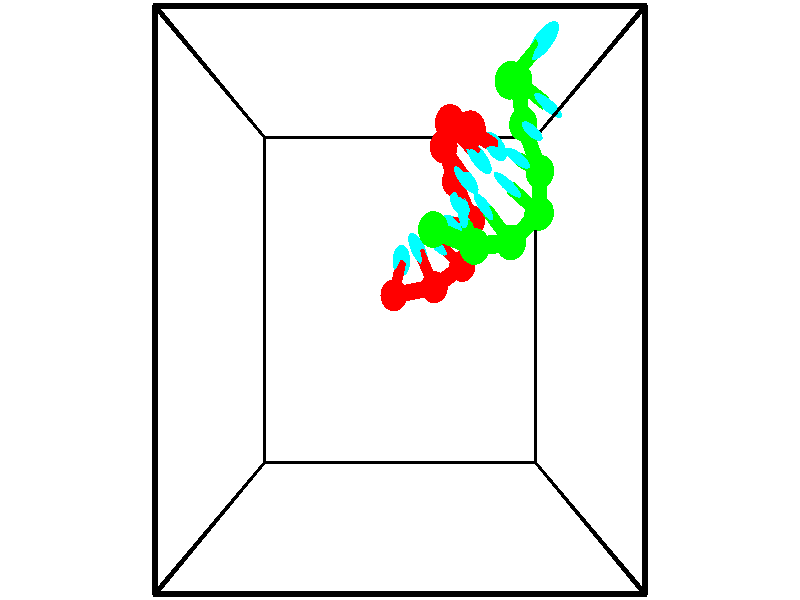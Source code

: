 // switches for output
#declare DRAW_BASES = 1; // possible values are 0, 1; only relevant for DNA ribbons
#declare DRAW_BASES_TYPE = 3; // possible values are 1, 2, 3; only relevant for DNA ribbons
#declare DRAW_FOG = 0; // set to 1 to enable fog

#include "colors.inc"

#include "transforms.inc"
background { rgb <1, 1, 1>}

#default {
   normal{
       ripples 0.25
       frequency 0.20
       turbulence 0.2
       lambda 5
   }
	finish {
		phong 0.1
		phong_size 40.
	}
}

// original window dimensions: 1024x640


// camera settings

camera {
	sky <-0, 1, 0>
	up <-0, 1, 0>
	right 1.6 * <1, 0, 0>
	location <2.5, 2.5, 11.1562>
	look_at <2.5, 2.5, 2.5>
	direction <0, 0, -8.6562>
	angle 67.0682
}


# declare cpy_camera_pos = <2.5, 2.5, 11.1562>;
# if (DRAW_FOG = 1)
fog {
	fog_type 2
	up vnormalize(cpy_camera_pos)
	color rgbt<1,1,1,0.3>
	distance 1e-5
	fog_alt 3e-3
	fog_offset 4
}
# end


// LIGHTS

# declare lum = 6;
global_settings {
	ambient_light rgb lum * <0.05, 0.05, 0.05>
	max_trace_level 15
}# declare cpy_direct_light_amount = 0.25;
light_source
{	1000 * <-1, -1, 1>,
	rgb lum * cpy_direct_light_amount
	parallel
}

light_source
{	1000 * <1, 1, -1>,
	rgb lum * cpy_direct_light_amount
	parallel
}

// strand 0

// nucleotide -1

// particle -1
sphere {
	<2.382807, 2.573260, -0.206181> 0.250000
	pigment { color rgbt <1,0,0,0> }
	no_shadow
}
cylinder {
	<2.466087, 2.896484, -0.426614>,  <2.516056, 3.090419, -0.558873>, 0.100000
	pigment { color rgbt <1,0,0,0> }
	no_shadow
}
cylinder {
	<2.466087, 2.896484, -0.426614>,  <2.382807, 2.573260, -0.206181>, 0.100000
	pigment { color rgbt <1,0,0,0> }
	no_shadow
}

// particle -1
sphere {
	<2.466087, 2.896484, -0.426614> 0.100000
	pigment { color rgbt <1,0,0,0> }
	no_shadow
}
sphere {
	0, 1
	scale<0.080000,0.200000,0.300000>
	matrix <0.615066, 0.329915, 0.716135,
		0.760491, -0.488051, -0.428322,
		0.208201, 0.808061, -0.551081,
		2.528548, 3.138903, -0.591938>
	pigment { color rgbt <0,1,1,0> }
	no_shadow
}
cylinder {
	<3.142458, 2.700089, -0.149107>,  <2.382807, 2.573260, -0.206181>, 0.130000
	pigment { color rgbt <1,0,0,0> }
	no_shadow
}

// nucleotide -1

// particle -1
sphere {
	<3.142458, 2.700089, -0.149107> 0.250000
	pigment { color rgbt <1,0,0,0> }
	no_shadow
}
cylinder {
	<2.971794, 3.047470, -0.250102>,  <2.869395, 3.255899, -0.310699>, 0.100000
	pigment { color rgbt <1,0,0,0> }
	no_shadow
}
cylinder {
	<2.971794, 3.047470, -0.250102>,  <3.142458, 2.700089, -0.149107>, 0.100000
	pigment { color rgbt <1,0,0,0> }
	no_shadow
}

// particle -1
sphere {
	<2.971794, 3.047470, -0.250102> 0.100000
	pigment { color rgbt <1,0,0,0> }
	no_shadow
}
sphere {
	0, 1
	scale<0.080000,0.200000,0.300000>
	matrix <0.652364, 0.488878, 0.579154,
		0.626403, 0.082389, -0.775133,
		-0.426661, 0.868453, -0.252487,
		2.843796, 3.308006, -0.325848>
	pigment { color rgbt <0,1,1,0> }
	no_shadow
}
cylinder {
	<3.698366, 3.038853, -0.459976>,  <3.142458, 2.700089, -0.149107>, 0.130000
	pigment { color rgbt <1,0,0,0> }
	no_shadow
}

// nucleotide -1

// particle -1
sphere {
	<3.698366, 3.038853, -0.459976> 0.250000
	pigment { color rgbt <1,0,0,0> }
	no_shadow
}
cylinder {
	<3.410160, 3.251442, -0.281810>,  <3.237236, 3.378995, -0.174910>, 0.100000
	pigment { color rgbt <1,0,0,0> }
	no_shadow
}
cylinder {
	<3.410160, 3.251442, -0.281810>,  <3.698366, 3.038853, -0.459976>, 0.100000
	pigment { color rgbt <1,0,0,0> }
	no_shadow
}

// particle -1
sphere {
	<3.410160, 3.251442, -0.281810> 0.100000
	pigment { color rgbt <1,0,0,0> }
	no_shadow
}
sphere {
	0, 1
	scale<0.080000,0.200000,0.300000>
	matrix <0.688854, 0.474830, 0.547738,
		0.079611, 0.701480, -0.708229,
		-0.720515, 0.531473, 0.445415,
		3.194005, 3.410884, -0.148185>
	pigment { color rgbt <0,1,1,0> }
	no_shadow
}
cylinder {
	<3.893827, 3.775393, -0.538360>,  <3.698366, 3.038853, -0.459976>, 0.130000
	pigment { color rgbt <1,0,0,0> }
	no_shadow
}

// nucleotide -1

// particle -1
sphere {
	<3.893827, 3.775393, -0.538360> 0.250000
	pigment { color rgbt <1,0,0,0> }
	no_shadow
}
cylinder {
	<3.641415, 3.715164, -0.233958>,  <3.489967, 3.679027, -0.051317>, 0.100000
	pigment { color rgbt <1,0,0,0> }
	no_shadow
}
cylinder {
	<3.641415, 3.715164, -0.233958>,  <3.893827, 3.775393, -0.538360>, 0.100000
	pigment { color rgbt <1,0,0,0> }
	no_shadow
}

// particle -1
sphere {
	<3.641415, 3.715164, -0.233958> 0.100000
	pigment { color rgbt <1,0,0,0> }
	no_shadow
}
sphere {
	0, 1
	scale<0.080000,0.200000,0.300000>
	matrix <0.451243, 0.726702, 0.517961,
		-0.631015, 0.670247, -0.390627,
		-0.631031, -0.150573, 0.761004,
		3.452105, 3.669992, -0.005657>
	pigment { color rgbt <0,1,1,0> }
	no_shadow
}
cylinder {
	<3.549248, 4.376636, -0.308389>,  <3.893827, 3.775393, -0.538360>, 0.130000
	pigment { color rgbt <1,0,0,0> }
	no_shadow
}

// nucleotide -1

// particle -1
sphere {
	<3.549248, 4.376636, -0.308389> 0.250000
	pigment { color rgbt <1,0,0,0> }
	no_shadow
}
cylinder {
	<3.567860, 4.129486, 0.005570>,  <3.579027, 3.981196, 0.193946>, 0.100000
	pigment { color rgbt <1,0,0,0> }
	no_shadow
}
cylinder {
	<3.567860, 4.129486, 0.005570>,  <3.549248, 4.376636, -0.308389>, 0.100000
	pigment { color rgbt <1,0,0,0> }
	no_shadow
}

// particle -1
sphere {
	<3.567860, 4.129486, 0.005570> 0.100000
	pigment { color rgbt <1,0,0,0> }
	no_shadow
}
sphere {
	0, 1
	scale<0.080000,0.200000,0.300000>
	matrix <0.476024, 0.704509, 0.526373,
		-0.878201, 0.349138, 0.326905,
		0.046530, -0.617875, 0.784898,
		3.581819, 3.944124, 0.241040>
	pigment { color rgbt <0,1,1,0> }
	no_shadow
}
cylinder {
	<3.287954, 4.809516, 0.252431>,  <3.549248, 4.376636, -0.308389>, 0.130000
	pigment { color rgbt <1,0,0,0> }
	no_shadow
}

// nucleotide -1

// particle -1
sphere {
	<3.287954, 4.809516, 0.252431> 0.250000
	pigment { color rgbt <1,0,0,0> }
	no_shadow
}
cylinder {
	<3.505558, 4.506920, 0.397634>,  <3.636121, 4.325362, 0.484755>, 0.100000
	pigment { color rgbt <1,0,0,0> }
	no_shadow
}
cylinder {
	<3.505558, 4.506920, 0.397634>,  <3.287954, 4.809516, 0.252431>, 0.100000
	pigment { color rgbt <1,0,0,0> }
	no_shadow
}

// particle -1
sphere {
	<3.505558, 4.506920, 0.397634> 0.100000
	pigment { color rgbt <1,0,0,0> }
	no_shadow
}
sphere {
	0, 1
	scale<0.080000,0.200000,0.300000>
	matrix <0.498413, 0.639369, 0.585484,
		-0.675009, -0.137583, 0.724868,
		0.544011, -0.756491, 0.363007,
		3.668761, 4.279973, 0.506536>
	pigment { color rgbt <0,1,1,0> }
	no_shadow
}
cylinder {
	<3.339468, 4.989575, 0.994328>,  <3.287954, 4.809516, 0.252431>, 0.130000
	pigment { color rgbt <1,0,0,0> }
	no_shadow
}

// nucleotide -1

// particle -1
sphere {
	<3.339468, 4.989575, 0.994328> 0.250000
	pigment { color rgbt <1,0,0,0> }
	no_shadow
}
cylinder {
	<3.627869, 4.722450, 0.920374>,  <3.800909, 4.562175, 0.876002>, 0.100000
	pigment { color rgbt <1,0,0,0> }
	no_shadow
}
cylinder {
	<3.627869, 4.722450, 0.920374>,  <3.339468, 4.989575, 0.994328>, 0.100000
	pigment { color rgbt <1,0,0,0> }
	no_shadow
}

// particle -1
sphere {
	<3.627869, 4.722450, 0.920374> 0.100000
	pigment { color rgbt <1,0,0,0> }
	no_shadow
}
sphere {
	0, 1
	scale<0.080000,0.200000,0.300000>
	matrix <0.600737, 0.469433, 0.647107,
		-0.345355, -0.577633, 0.739642,
		0.721003, -0.667812, -0.184885,
		3.844170, 4.522107, 0.864908>
	pigment { color rgbt <0,1,1,0> }
	no_shadow
}
cylinder {
	<3.598901, 4.731040, 1.647187>,  <3.339468, 4.989575, 0.994328>, 0.130000
	pigment { color rgbt <1,0,0,0> }
	no_shadow
}

// nucleotide -1

// particle -1
sphere {
	<3.598901, 4.731040, 1.647187> 0.250000
	pigment { color rgbt <1,0,0,0> }
	no_shadow
}
cylinder {
	<3.875835, 4.666100, 1.365957>,  <4.041996, 4.627136, 1.197219>, 0.100000
	pigment { color rgbt <1,0,0,0> }
	no_shadow
}
cylinder {
	<3.875835, 4.666100, 1.365957>,  <3.598901, 4.731040, 1.647187>, 0.100000
	pigment { color rgbt <1,0,0,0> }
	no_shadow
}

// particle -1
sphere {
	<3.875835, 4.666100, 1.365957> 0.100000
	pigment { color rgbt <1,0,0,0> }
	no_shadow
}
sphere {
	0, 1
	scale<0.080000,0.200000,0.300000>
	matrix <0.713985, 0.295082, 0.634942,
		0.104381, -0.941578, 0.320212,
		0.692336, -0.162351, -0.703074,
		4.083536, 4.617394, 1.155035>
	pigment { color rgbt <0,1,1,0> }
	no_shadow
}
// strand 1

// nucleotide -1

// particle -1
sphere {
	<4.286733, 5.461635, 1.391292> 0.250000
	pigment { color rgbt <0,1,0,0> }
	no_shadow
}
cylinder {
	<4.540833, 5.692017, 1.597102>,  <4.693293, 5.830245, 1.720588>, 0.100000
	pigment { color rgbt <0,1,0,0> }
	no_shadow
}
cylinder {
	<4.540833, 5.692017, 1.597102>,  <4.286733, 5.461635, 1.391292>, 0.100000
	pigment { color rgbt <0,1,0,0> }
	no_shadow
}

// particle -1
sphere {
	<4.540833, 5.692017, 1.597102> 0.100000
	pigment { color rgbt <0,1,0,0> }
	no_shadow
}
sphere {
	0, 1
	scale<0.080000,0.200000,0.300000>
	matrix <-0.754786, 0.321889, 0.571564,
		0.163573, -0.751443, 0.639201,
		0.635249, 0.575952, 0.514526,
		4.731407, 5.864803, 1.751460>
	pigment { color rgbt <0,1,1,0> }
	no_shadow
}
cylinder {
	<4.557857, 5.681571, 0.615707>,  <4.286733, 5.461635, 1.391292>, 0.130000
	pigment { color rgbt <0,1,0,0> }
	no_shadow
}

// nucleotide -1

// particle -1
sphere {
	<4.557857, 5.681571, 0.615707> 0.250000
	pigment { color rgbt <0,1,0,0> }
	no_shadow
}
cylinder {
	<4.813210, 5.433998, 0.798744>,  <4.966421, 5.285454, 0.908566>, 0.100000
	pigment { color rgbt <0,1,0,0> }
	no_shadow
}
cylinder {
	<4.813210, 5.433998, 0.798744>,  <4.557857, 5.681571, 0.615707>, 0.100000
	pigment { color rgbt <0,1,0,0> }
	no_shadow
}

// particle -1
sphere {
	<4.813210, 5.433998, 0.798744> 0.100000
	pigment { color rgbt <0,1,0,0> }
	no_shadow
}
sphere {
	0, 1
	scale<0.080000,0.200000,0.300000>
	matrix <-0.580426, -0.777540, -0.241944,
		0.505544, -0.111146, -0.855612,
		0.638382, -0.618933, 0.457593,
		5.004724, 5.248318, 0.936022>
	pigment { color rgbt <0,1,1,0> }
	no_shadow
}
cylinder {
	<4.737960, 5.167302, 0.179911>,  <4.557857, 5.681571, 0.615707>, 0.130000
	pigment { color rgbt <0,1,0,0> }
	no_shadow
}

// nucleotide -1

// particle -1
sphere {
	<4.737960, 5.167302, 0.179911> 0.250000
	pigment { color rgbt <0,1,0,0> }
	no_shadow
}
cylinder {
	<4.751457, 5.019279, 0.551269>,  <4.759556, 4.930466, 0.774084>, 0.100000
	pigment { color rgbt <0,1,0,0> }
	no_shadow
}
cylinder {
	<4.751457, 5.019279, 0.551269>,  <4.737960, 5.167302, 0.179911>, 0.100000
	pigment { color rgbt <0,1,0,0> }
	no_shadow
}

// particle -1
sphere {
	<4.751457, 5.019279, 0.551269> 0.100000
	pigment { color rgbt <0,1,0,0> }
	no_shadow
}
sphere {
	0, 1
	scale<0.080000,0.200000,0.300000>
	matrix <-0.566355, -0.772458, -0.287315,
		0.823470, -0.516107, -0.235649,
		0.033744, -0.370057, 0.928396,
		4.761580, 4.908263, 0.829788>
	pigment { color rgbt <0,1,1,0> }
	no_shadow
}
cylinder {
	<5.020382, 4.424325, 0.280189>,  <4.737960, 5.167302, 0.179911>, 0.130000
	pigment { color rgbt <0,1,0,0> }
	no_shadow
}

// nucleotide -1

// particle -1
sphere {
	<5.020382, 4.424325, 0.280189> 0.250000
	pigment { color rgbt <0,1,0,0> }
	no_shadow
}
cylinder {
	<4.738083, 4.487679, 0.556401>,  <4.568703, 4.525691, 0.722129>, 0.100000
	pigment { color rgbt <0,1,0,0> }
	no_shadow
}
cylinder {
	<4.738083, 4.487679, 0.556401>,  <5.020382, 4.424325, 0.280189>, 0.100000
	pigment { color rgbt <0,1,0,0> }
	no_shadow
}

// particle -1
sphere {
	<4.738083, 4.487679, 0.556401> 0.100000
	pigment { color rgbt <0,1,0,0> }
	no_shadow
}
sphere {
	0, 1
	scale<0.080000,0.200000,0.300000>
	matrix <-0.535381, -0.757580, -0.373417,
		0.463989, -0.633236, 0.619457,
		-0.705749, 0.158384, 0.690531,
		4.526358, 4.535194, 0.763560>
	pigment { color rgbt <0,1,1,0> }
	no_shadow
}
cylinder {
	<4.918684, 3.755894, 0.659913>,  <5.020382, 4.424325, 0.280189>, 0.130000
	pigment { color rgbt <0,1,0,0> }
	no_shadow
}

// nucleotide -1

// particle -1
sphere {
	<4.918684, 3.755894, 0.659913> 0.250000
	pigment { color rgbt <0,1,0,0> }
	no_shadow
}
cylinder {
	<4.594025, 3.977180, 0.734940>,  <4.399230, 4.109952, 0.779956>, 0.100000
	pigment { color rgbt <0,1,0,0> }
	no_shadow
}
cylinder {
	<4.594025, 3.977180, 0.734940>,  <4.918684, 3.755894, 0.659913>, 0.100000
	pigment { color rgbt <0,1,0,0> }
	no_shadow
}

// particle -1
sphere {
	<4.594025, 3.977180, 0.734940> 0.100000
	pigment { color rgbt <0,1,0,0> }
	no_shadow
}
sphere {
	0, 1
	scale<0.080000,0.200000,0.300000>
	matrix <-0.583754, -0.779939, -0.225669,
		0.021447, -0.292657, 0.955977,
		-0.811647, 0.553216, 0.187567,
		4.350531, 4.143145, 0.791210>
	pigment { color rgbt <0,1,1,0> }
	no_shadow
}
cylinder {
	<4.370156, 3.308461, 0.972827>,  <4.918684, 3.755894, 0.659913>, 0.130000
	pigment { color rgbt <0,1,0,0> }
	no_shadow
}

// nucleotide -1

// particle -1
sphere {
	<4.370156, 3.308461, 0.972827> 0.250000
	pigment { color rgbt <0,1,0,0> }
	no_shadow
}
cylinder {
	<4.146263, 3.605576, 0.825875>,  <4.011927, 3.783844, 0.737704>, 0.100000
	pigment { color rgbt <0,1,0,0> }
	no_shadow
}
cylinder {
	<4.146263, 3.605576, 0.825875>,  <4.370156, 3.308461, 0.972827>, 0.100000
	pigment { color rgbt <0,1,0,0> }
	no_shadow
}

// particle -1
sphere {
	<4.146263, 3.605576, 0.825875> 0.100000
	pigment { color rgbt <0,1,0,0> }
	no_shadow
}
sphere {
	0, 1
	scale<0.080000,0.200000,0.300000>
	matrix <-0.648730, -0.668619, -0.363454,
		-0.515605, 0.034893, 0.856115,
		-0.559733, 0.742786, -0.367379,
		3.978343, 3.828411, 0.715661>
	pigment { color rgbt <0,1,1,0> }
	no_shadow
}
cylinder {
	<3.718832, 3.229207, 1.283134>,  <4.370156, 3.308461, 0.972827>, 0.130000
	pigment { color rgbt <0,1,0,0> }
	no_shadow
}

// nucleotide -1

// particle -1
sphere {
	<3.718832, 3.229207, 1.283134> 0.250000
	pigment { color rgbt <0,1,0,0> }
	no_shadow
}
cylinder {
	<3.680931, 3.437714, 0.943888>,  <3.658190, 3.562818, 0.740340>, 0.100000
	pigment { color rgbt <0,1,0,0> }
	no_shadow
}
cylinder {
	<3.680931, 3.437714, 0.943888>,  <3.718832, 3.229207, 1.283134>, 0.100000
	pigment { color rgbt <0,1,0,0> }
	no_shadow
}

// particle -1
sphere {
	<3.680931, 3.437714, 0.943888> 0.100000
	pigment { color rgbt <0,1,0,0> }
	no_shadow
}
sphere {
	0, 1
	scale<0.080000,0.200000,0.300000>
	matrix <-0.771751, -0.576613, -0.268175,
		-0.628826, 0.629125, 0.456924,
		-0.094753, 0.521267, -0.848117,
		3.652505, 3.594094, 0.689453>
	pigment { color rgbt <0,1,1,0> }
	no_shadow
}
cylinder {
	<3.046701, 3.463123, 1.253705>,  <3.718832, 3.229207, 1.283134>, 0.130000
	pigment { color rgbt <0,1,0,0> }
	no_shadow
}

// nucleotide -1

// particle -1
sphere {
	<3.046701, 3.463123, 1.253705> 0.250000
	pigment { color rgbt <0,1,0,0> }
	no_shadow
}
cylinder {
	<3.158913, 3.480995, 0.870183>,  <3.226239, 3.491719, 0.640070>, 0.100000
	pigment { color rgbt <0,1,0,0> }
	no_shadow
}
cylinder {
	<3.158913, 3.480995, 0.870183>,  <3.046701, 3.463123, 1.253705>, 0.100000
	pigment { color rgbt <0,1,0,0> }
	no_shadow
}

// particle -1
sphere {
	<3.158913, 3.480995, 0.870183> 0.100000
	pigment { color rgbt <0,1,0,0> }
	no_shadow
}
sphere {
	0, 1
	scale<0.080000,0.200000,0.300000>
	matrix <-0.772166, -0.582845, -0.253082,
		-0.570143, 0.811354, -0.129004,
		0.280528, 0.044680, -0.958805,
		3.243071, 3.494399, 0.582542>
	pigment { color rgbt <0,1,1,0> }
	no_shadow
}
// box output
cylinder {
	<0.000000, 0.000000, 0.000000>,  <5.000000, 0.000000, 0.000000>, 0.025000
	pigment { color rgbt <0,0,0,0> }
	no_shadow
}
cylinder {
	<0.000000, 0.000000, 0.000000>,  <0.000000, 5.000000, 0.000000>, 0.025000
	pigment { color rgbt <0,0,0,0> }
	no_shadow
}
cylinder {
	<0.000000, 0.000000, 0.000000>,  <0.000000, 0.000000, 5.000000>, 0.025000
	pigment { color rgbt <0,0,0,0> }
	no_shadow
}
cylinder {
	<5.000000, 5.000000, 5.000000>,  <0.000000, 5.000000, 5.000000>, 0.025000
	pigment { color rgbt <0,0,0,0> }
	no_shadow
}
cylinder {
	<5.000000, 5.000000, 5.000000>,  <5.000000, 0.000000, 5.000000>, 0.025000
	pigment { color rgbt <0,0,0,0> }
	no_shadow
}
cylinder {
	<5.000000, 5.000000, 5.000000>,  <5.000000, 5.000000, 0.000000>, 0.025000
	pigment { color rgbt <0,0,0,0> }
	no_shadow
}
cylinder {
	<0.000000, 0.000000, 5.000000>,  <0.000000, 5.000000, 5.000000>, 0.025000
	pigment { color rgbt <0,0,0,0> }
	no_shadow
}
cylinder {
	<0.000000, 0.000000, 5.000000>,  <5.000000, 0.000000, 5.000000>, 0.025000
	pigment { color rgbt <0,0,0,0> }
	no_shadow
}
cylinder {
	<5.000000, 5.000000, 0.000000>,  <0.000000, 5.000000, 0.000000>, 0.025000
	pigment { color rgbt <0,0,0,0> }
	no_shadow
}
cylinder {
	<5.000000, 5.000000, 0.000000>,  <5.000000, 0.000000, 0.000000>, 0.025000
	pigment { color rgbt <0,0,0,0> }
	no_shadow
}
cylinder {
	<5.000000, 0.000000, 5.000000>,  <5.000000, 0.000000, 0.000000>, 0.025000
	pigment { color rgbt <0,0,0,0> }
	no_shadow
}
cylinder {
	<0.000000, 5.000000, 0.000000>,  <0.000000, 5.000000, 5.000000>, 0.025000
	pigment { color rgbt <0,0,0,0> }
	no_shadow
}
// end of box output
